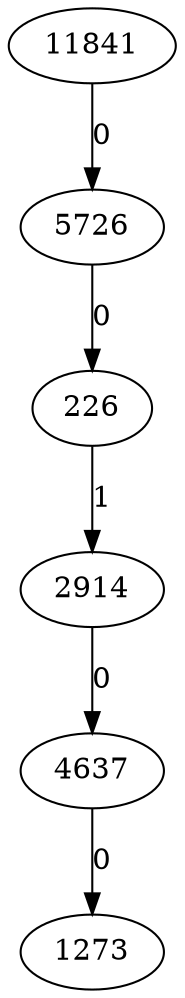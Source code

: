 digraph {
	11841 -> 5726 [label=0];
	5726 -> 226 [label=0];
	226 -> 2914 [label=1];
	2914 -> 4637 [label=0];
	4637 -> 1273 [label=0];
}
digraph {
	1 -> 2 [label=1];
	2 -> 5 [label=1];
	5 -> 14 [label=1];
	14 -> 17 [label=1];
}
digraph {
	1 -> 2 [label=1];
	2 -> 5 [label=1];
	5 -> 14 [label=1];
	14 -> 17 [label=1];
}
